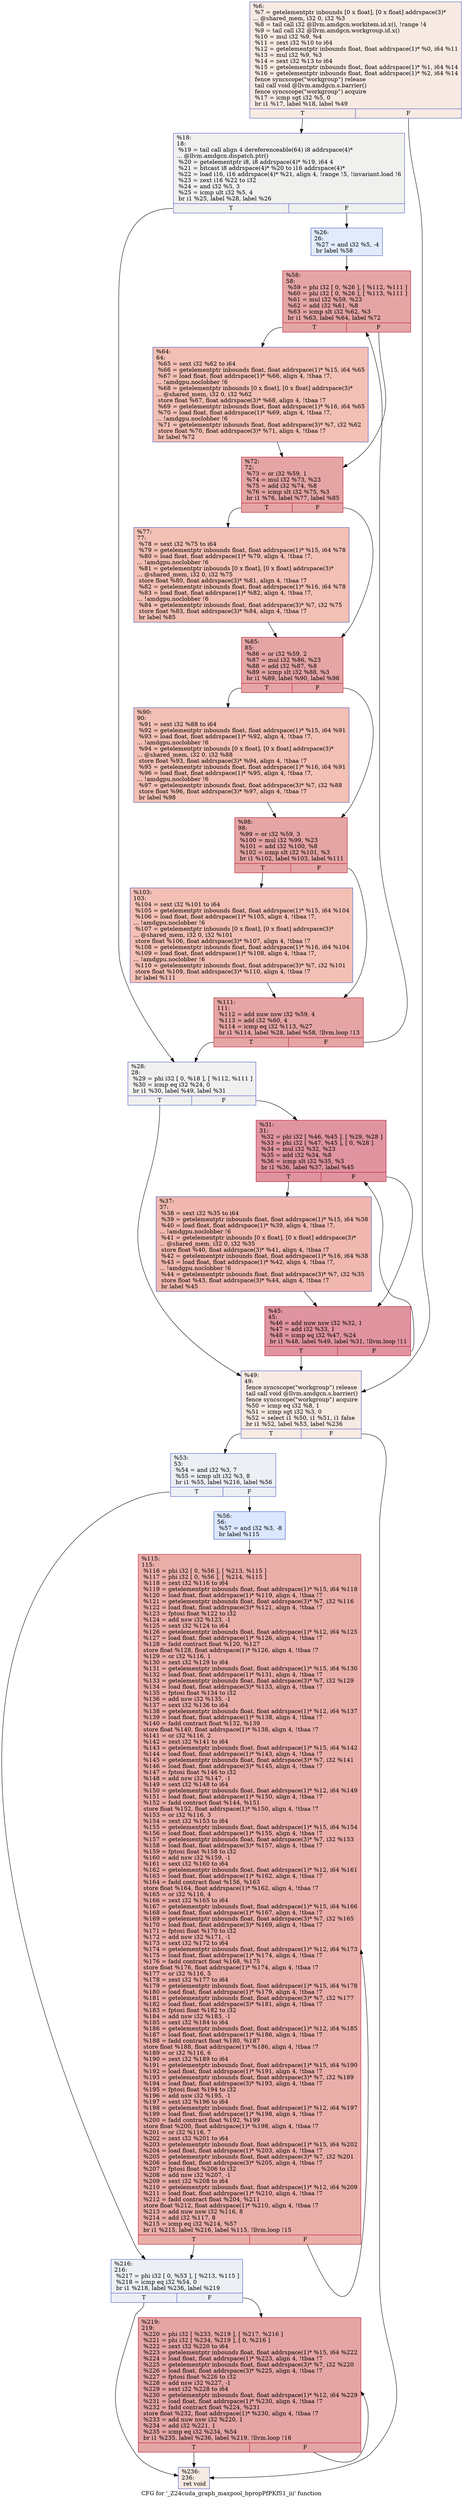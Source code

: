 digraph "CFG for '_Z24cuda_graph_maxpool_bpropPfPKfS1_iii' function" {
	label="CFG for '_Z24cuda_graph_maxpool_bpropPfPKfS1_iii' function";

	Node0x586dba0 [shape=record,color="#3d50c3ff", style=filled, fillcolor="#eed0c070",label="{%6:\l  %7 = getelementptr inbounds [0 x float], [0 x float] addrspace(3)*\l... @shared_mem, i32 0, i32 %3\l  %8 = tail call i32 @llvm.amdgcn.workitem.id.x(), !range !4\l  %9 = tail call i32 @llvm.amdgcn.workgroup.id.x()\l  %10 = mul i32 %9, %4\l  %11 = zext i32 %10 to i64\l  %12 = getelementptr inbounds float, float addrspace(1)* %0, i64 %11\l  %13 = mul i32 %9, %3\l  %14 = zext i32 %13 to i64\l  %15 = getelementptr inbounds float, float addrspace(1)* %1, i64 %14\l  %16 = getelementptr inbounds float, float addrspace(1)* %2, i64 %14\l  fence syncscope(\"workgroup\") release\l  tail call void @llvm.amdgcn.s.barrier()\l  fence syncscope(\"workgroup\") acquire\l  %17 = icmp sgt i32 %5, 0\l  br i1 %17, label %18, label %49\l|{<s0>T|<s1>F}}"];
	Node0x586dba0:s0 -> Node0x586fa60;
	Node0x586dba0:s1 -> Node0x586faf0;
	Node0x586fa60 [shape=record,color="#3d50c3ff", style=filled, fillcolor="#dedcdb70",label="{%18:\l18:                                               \l  %19 = tail call align 4 dereferenceable(64) i8 addrspace(4)*\l... @llvm.amdgcn.dispatch.ptr()\l  %20 = getelementptr i8, i8 addrspace(4)* %19, i64 4\l  %21 = bitcast i8 addrspace(4)* %20 to i16 addrspace(4)*\l  %22 = load i16, i16 addrspace(4)* %21, align 4, !range !5, !invariant.load !6\l  %23 = zext i16 %22 to i32\l  %24 = and i32 %5, 3\l  %25 = icmp ult i32 %5, 4\l  br i1 %25, label %28, label %26\l|{<s0>T|<s1>F}}"];
	Node0x586fa60:s0 -> Node0x5870480;
	Node0x586fa60:s1 -> Node0x5870510;
	Node0x5870510 [shape=record,color="#3d50c3ff", style=filled, fillcolor="#bbd1f870",label="{%26:\l26:                                               \l  %27 = and i32 %5, -4\l  br label %58\l}"];
	Node0x5870510 -> Node0x5870710;
	Node0x5870480 [shape=record,color="#3d50c3ff", style=filled, fillcolor="#dedcdb70",label="{%28:\l28:                                               \l  %29 = phi i32 [ 0, %18 ], [ %112, %111 ]\l  %30 = icmp eq i32 %24, 0\l  br i1 %30, label %49, label %31\l|{<s0>T|<s1>F}}"];
	Node0x5870480:s0 -> Node0x586faf0;
	Node0x5870480:s1 -> Node0x58709d0;
	Node0x58709d0 [shape=record,color="#b70d28ff", style=filled, fillcolor="#b70d2870",label="{%31:\l31:                                               \l  %32 = phi i32 [ %46, %45 ], [ %29, %28 ]\l  %33 = phi i32 [ %47, %45 ], [ 0, %28 ]\l  %34 = mul i32 %32, %23\l  %35 = add i32 %34, %8\l  %36 = icmp slt i32 %35, %3\l  br i1 %36, label %37, label %45\l|{<s0>T|<s1>F}}"];
	Node0x58709d0:s0 -> Node0x586f700;
	Node0x58709d0:s1 -> Node0x5870b40;
	Node0x586f700 [shape=record,color="#3d50c3ff", style=filled, fillcolor="#dc5d4a70",label="{%37:\l37:                                               \l  %38 = sext i32 %35 to i64\l  %39 = getelementptr inbounds float, float addrspace(1)* %15, i64 %38\l  %40 = load float, float addrspace(1)* %39, align 4, !tbaa !7,\l... !amdgpu.noclobber !6\l  %41 = getelementptr inbounds [0 x float], [0 x float] addrspace(3)*\l... @shared_mem, i32 0, i32 %35\l  store float %40, float addrspace(3)* %41, align 4, !tbaa !7\l  %42 = getelementptr inbounds float, float addrspace(1)* %16, i64 %38\l  %43 = load float, float addrspace(1)* %42, align 4, !tbaa !7,\l... !amdgpu.noclobber !6\l  %44 = getelementptr inbounds float, float addrspace(3)* %7, i32 %35\l  store float %43, float addrspace(3)* %44, align 4, !tbaa !7\l  br label %45\l}"];
	Node0x586f700 -> Node0x5870b40;
	Node0x5870b40 [shape=record,color="#b70d28ff", style=filled, fillcolor="#b70d2870",label="{%45:\l45:                                               \l  %46 = add nuw nsw i32 %32, 1\l  %47 = add i32 %33, 1\l  %48 = icmp eq i32 %47, %24\l  br i1 %48, label %49, label %31, !llvm.loop !11\l|{<s0>T|<s1>F}}"];
	Node0x5870b40:s0 -> Node0x586faf0;
	Node0x5870b40:s1 -> Node0x58709d0;
	Node0x586faf0 [shape=record,color="#3d50c3ff", style=filled, fillcolor="#eed0c070",label="{%49:\l49:                                               \l  fence syncscope(\"workgroup\") release\l  tail call void @llvm.amdgcn.s.barrier()\l  fence syncscope(\"workgroup\") acquire\l  %50 = icmp eq i32 %8, 1\l  %51 = icmp sgt i32 %3, 0\l  %52 = select i1 %50, i1 %51, i1 false\l  br i1 %52, label %53, label %236\l|{<s0>T|<s1>F}}"];
	Node0x586faf0:s0 -> Node0x5872b40;
	Node0x586faf0:s1 -> Node0x5872b90;
	Node0x5872b40 [shape=record,color="#3d50c3ff", style=filled, fillcolor="#d4dbe670",label="{%53:\l53:                                               \l  %54 = and i32 %3, 7\l  %55 = icmp ult i32 %3, 8\l  br i1 %55, label %216, label %56\l|{<s0>T|<s1>F}}"];
	Node0x5872b40:s0 -> Node0x5872e20;
	Node0x5872b40:s1 -> Node0x5872e70;
	Node0x5872e70 [shape=record,color="#3d50c3ff", style=filled, fillcolor="#aec9fc70",label="{%56:\l56:                                               \l  %57 = and i32 %3, -8\l  br label %115\l}"];
	Node0x5872e70 -> Node0x5873070;
	Node0x5870710 [shape=record,color="#b70d28ff", style=filled, fillcolor="#c5333470",label="{%58:\l58:                                               \l  %59 = phi i32 [ 0, %26 ], [ %112, %111 ]\l  %60 = phi i32 [ 0, %26 ], [ %113, %111 ]\l  %61 = mul i32 %59, %23\l  %62 = add i32 %61, %8\l  %63 = icmp slt i32 %62, %3\l  br i1 %63, label %64, label %72\l|{<s0>T|<s1>F}}"];
	Node0x5870710:s0 -> Node0x5873470;
	Node0x5870710:s1 -> Node0x5873500;
	Node0x5873470 [shape=record,color="#3d50c3ff", style=filled, fillcolor="#e5705870",label="{%64:\l64:                                               \l  %65 = sext i32 %62 to i64\l  %66 = getelementptr inbounds float, float addrspace(1)* %15, i64 %65\l  %67 = load float, float addrspace(1)* %66, align 4, !tbaa !7,\l... !amdgpu.noclobber !6\l  %68 = getelementptr inbounds [0 x float], [0 x float] addrspace(3)*\l... @shared_mem, i32 0, i32 %62\l  store float %67, float addrspace(3)* %68, align 4, !tbaa !7\l  %69 = getelementptr inbounds float, float addrspace(1)* %16, i64 %65\l  %70 = load float, float addrspace(1)* %69, align 4, !tbaa !7,\l... !amdgpu.noclobber !6\l  %71 = getelementptr inbounds float, float addrspace(3)* %7, i32 %62\l  store float %70, float addrspace(3)* %71, align 4, !tbaa !7\l  br label %72\l}"];
	Node0x5873470 -> Node0x5873500;
	Node0x5873500 [shape=record,color="#b70d28ff", style=filled, fillcolor="#c5333470",label="{%72:\l72:                                               \l  %73 = or i32 %59, 1\l  %74 = mul i32 %73, %23\l  %75 = add i32 %74, %8\l  %76 = icmp slt i32 %75, %3\l  br i1 %76, label %77, label %85\l|{<s0>T|<s1>F}}"];
	Node0x5873500:s0 -> Node0x5874090;
	Node0x5873500:s1 -> Node0x58740e0;
	Node0x5874090 [shape=record,color="#3d50c3ff", style=filled, fillcolor="#e5705870",label="{%77:\l77:                                               \l  %78 = sext i32 %75 to i64\l  %79 = getelementptr inbounds float, float addrspace(1)* %15, i64 %78\l  %80 = load float, float addrspace(1)* %79, align 4, !tbaa !7,\l... !amdgpu.noclobber !6\l  %81 = getelementptr inbounds [0 x float], [0 x float] addrspace(3)*\l... @shared_mem, i32 0, i32 %75\l  store float %80, float addrspace(3)* %81, align 4, !tbaa !7\l  %82 = getelementptr inbounds float, float addrspace(1)* %16, i64 %78\l  %83 = load float, float addrspace(1)* %82, align 4, !tbaa !7,\l... !amdgpu.noclobber !6\l  %84 = getelementptr inbounds float, float addrspace(3)* %7, i32 %75\l  store float %83, float addrspace(3)* %84, align 4, !tbaa !7\l  br label %85\l}"];
	Node0x5874090 -> Node0x58740e0;
	Node0x58740e0 [shape=record,color="#b70d28ff", style=filled, fillcolor="#c5333470",label="{%85:\l85:                                               \l  %86 = or i32 %59, 2\l  %87 = mul i32 %86, %23\l  %88 = add i32 %87, %8\l  %89 = icmp slt i32 %88, %3\l  br i1 %89, label %90, label %98\l|{<s0>T|<s1>F}}"];
	Node0x58740e0:s0 -> Node0x5874a20;
	Node0x58740e0:s1 -> Node0x5874a70;
	Node0x5874a20 [shape=record,color="#3d50c3ff", style=filled, fillcolor="#e5705870",label="{%90:\l90:                                               \l  %91 = sext i32 %88 to i64\l  %92 = getelementptr inbounds float, float addrspace(1)* %15, i64 %91\l  %93 = load float, float addrspace(1)* %92, align 4, !tbaa !7,\l... !amdgpu.noclobber !6\l  %94 = getelementptr inbounds [0 x float], [0 x float] addrspace(3)*\l... @shared_mem, i32 0, i32 %88\l  store float %93, float addrspace(3)* %94, align 4, !tbaa !7\l  %95 = getelementptr inbounds float, float addrspace(1)* %16, i64 %91\l  %96 = load float, float addrspace(1)* %95, align 4, !tbaa !7,\l... !amdgpu.noclobber !6\l  %97 = getelementptr inbounds float, float addrspace(3)* %7, i32 %88\l  store float %96, float addrspace(3)* %97, align 4, !tbaa !7\l  br label %98\l}"];
	Node0x5874a20 -> Node0x5874a70;
	Node0x5874a70 [shape=record,color="#b70d28ff", style=filled, fillcolor="#c5333470",label="{%98:\l98:                                               \l  %99 = or i32 %59, 3\l  %100 = mul i32 %99, %23\l  %101 = add i32 %100, %8\l  %102 = icmp slt i32 %101, %3\l  br i1 %102, label %103, label %111\l|{<s0>T|<s1>F}}"];
	Node0x5874a70:s0 -> Node0x58753e0;
	Node0x5874a70:s1 -> Node0x5870800;
	Node0x58753e0 [shape=record,color="#3d50c3ff", style=filled, fillcolor="#e5705870",label="{%103:\l103:                                              \l  %104 = sext i32 %101 to i64\l  %105 = getelementptr inbounds float, float addrspace(1)* %15, i64 %104\l  %106 = load float, float addrspace(1)* %105, align 4, !tbaa !7,\l... !amdgpu.noclobber !6\l  %107 = getelementptr inbounds [0 x float], [0 x float] addrspace(3)*\l... @shared_mem, i32 0, i32 %101\l  store float %106, float addrspace(3)* %107, align 4, !tbaa !7\l  %108 = getelementptr inbounds float, float addrspace(1)* %16, i64 %104\l  %109 = load float, float addrspace(1)* %108, align 4, !tbaa !7,\l... !amdgpu.noclobber !6\l  %110 = getelementptr inbounds float, float addrspace(3)* %7, i32 %101\l  store float %109, float addrspace(3)* %110, align 4, !tbaa !7\l  br label %111\l}"];
	Node0x58753e0 -> Node0x5870800;
	Node0x5870800 [shape=record,color="#b70d28ff", style=filled, fillcolor="#c5333470",label="{%111:\l111:                                              \l  %112 = add nuw nsw i32 %59, 4\l  %113 = add i32 %60, 4\l  %114 = icmp eq i32 %113, %27\l  br i1 %114, label %28, label %58, !llvm.loop !13\l|{<s0>T|<s1>F}}"];
	Node0x5870800:s0 -> Node0x5870480;
	Node0x5870800:s1 -> Node0x5870710;
	Node0x5873070 [shape=record,color="#b70d28ff", style=filled, fillcolor="#d0473d70",label="{%115:\l115:                                              \l  %116 = phi i32 [ 0, %56 ], [ %213, %115 ]\l  %117 = phi i32 [ 0, %56 ], [ %214, %115 ]\l  %118 = zext i32 %116 to i64\l  %119 = getelementptr inbounds float, float addrspace(1)* %15, i64 %118\l  %120 = load float, float addrspace(1)* %119, align 4, !tbaa !7\l  %121 = getelementptr inbounds float, float addrspace(3)* %7, i32 %116\l  %122 = load float, float addrspace(3)* %121, align 4, !tbaa !7\l  %123 = fptosi float %122 to i32\l  %124 = add nsw i32 %123, -1\l  %125 = sext i32 %124 to i64\l  %126 = getelementptr inbounds float, float addrspace(1)* %12, i64 %125\l  %127 = load float, float addrspace(1)* %126, align 4, !tbaa !7\l  %128 = fadd contract float %120, %127\l  store float %128, float addrspace(1)* %126, align 4, !tbaa !7\l  %129 = or i32 %116, 1\l  %130 = zext i32 %129 to i64\l  %131 = getelementptr inbounds float, float addrspace(1)* %15, i64 %130\l  %132 = load float, float addrspace(1)* %131, align 4, !tbaa !7\l  %133 = getelementptr inbounds float, float addrspace(3)* %7, i32 %129\l  %134 = load float, float addrspace(3)* %133, align 4, !tbaa !7\l  %135 = fptosi float %134 to i32\l  %136 = add nsw i32 %135, -1\l  %137 = sext i32 %136 to i64\l  %138 = getelementptr inbounds float, float addrspace(1)* %12, i64 %137\l  %139 = load float, float addrspace(1)* %138, align 4, !tbaa !7\l  %140 = fadd contract float %132, %139\l  store float %140, float addrspace(1)* %138, align 4, !tbaa !7\l  %141 = or i32 %116, 2\l  %142 = zext i32 %141 to i64\l  %143 = getelementptr inbounds float, float addrspace(1)* %15, i64 %142\l  %144 = load float, float addrspace(1)* %143, align 4, !tbaa !7\l  %145 = getelementptr inbounds float, float addrspace(3)* %7, i32 %141\l  %146 = load float, float addrspace(3)* %145, align 4, !tbaa !7\l  %147 = fptosi float %146 to i32\l  %148 = add nsw i32 %147, -1\l  %149 = sext i32 %148 to i64\l  %150 = getelementptr inbounds float, float addrspace(1)* %12, i64 %149\l  %151 = load float, float addrspace(1)* %150, align 4, !tbaa !7\l  %152 = fadd contract float %144, %151\l  store float %152, float addrspace(1)* %150, align 4, !tbaa !7\l  %153 = or i32 %116, 3\l  %154 = zext i32 %153 to i64\l  %155 = getelementptr inbounds float, float addrspace(1)* %15, i64 %154\l  %156 = load float, float addrspace(1)* %155, align 4, !tbaa !7\l  %157 = getelementptr inbounds float, float addrspace(3)* %7, i32 %153\l  %158 = load float, float addrspace(3)* %157, align 4, !tbaa !7\l  %159 = fptosi float %158 to i32\l  %160 = add nsw i32 %159, -1\l  %161 = sext i32 %160 to i64\l  %162 = getelementptr inbounds float, float addrspace(1)* %12, i64 %161\l  %163 = load float, float addrspace(1)* %162, align 4, !tbaa !7\l  %164 = fadd contract float %156, %163\l  store float %164, float addrspace(1)* %162, align 4, !tbaa !7\l  %165 = or i32 %116, 4\l  %166 = zext i32 %165 to i64\l  %167 = getelementptr inbounds float, float addrspace(1)* %15, i64 %166\l  %168 = load float, float addrspace(1)* %167, align 4, !tbaa !7\l  %169 = getelementptr inbounds float, float addrspace(3)* %7, i32 %165\l  %170 = load float, float addrspace(3)* %169, align 4, !tbaa !7\l  %171 = fptosi float %170 to i32\l  %172 = add nsw i32 %171, -1\l  %173 = sext i32 %172 to i64\l  %174 = getelementptr inbounds float, float addrspace(1)* %12, i64 %173\l  %175 = load float, float addrspace(1)* %174, align 4, !tbaa !7\l  %176 = fadd contract float %168, %175\l  store float %176, float addrspace(1)* %174, align 4, !tbaa !7\l  %177 = or i32 %116, 5\l  %178 = zext i32 %177 to i64\l  %179 = getelementptr inbounds float, float addrspace(1)* %15, i64 %178\l  %180 = load float, float addrspace(1)* %179, align 4, !tbaa !7\l  %181 = getelementptr inbounds float, float addrspace(3)* %7, i32 %177\l  %182 = load float, float addrspace(3)* %181, align 4, !tbaa !7\l  %183 = fptosi float %182 to i32\l  %184 = add nsw i32 %183, -1\l  %185 = sext i32 %184 to i64\l  %186 = getelementptr inbounds float, float addrspace(1)* %12, i64 %185\l  %187 = load float, float addrspace(1)* %186, align 4, !tbaa !7\l  %188 = fadd contract float %180, %187\l  store float %188, float addrspace(1)* %186, align 4, !tbaa !7\l  %189 = or i32 %116, 6\l  %190 = zext i32 %189 to i64\l  %191 = getelementptr inbounds float, float addrspace(1)* %15, i64 %190\l  %192 = load float, float addrspace(1)* %191, align 4, !tbaa !7\l  %193 = getelementptr inbounds float, float addrspace(3)* %7, i32 %189\l  %194 = load float, float addrspace(3)* %193, align 4, !tbaa !7\l  %195 = fptosi float %194 to i32\l  %196 = add nsw i32 %195, -1\l  %197 = sext i32 %196 to i64\l  %198 = getelementptr inbounds float, float addrspace(1)* %12, i64 %197\l  %199 = load float, float addrspace(1)* %198, align 4, !tbaa !7\l  %200 = fadd contract float %192, %199\l  store float %200, float addrspace(1)* %198, align 4, !tbaa !7\l  %201 = or i32 %116, 7\l  %202 = zext i32 %201 to i64\l  %203 = getelementptr inbounds float, float addrspace(1)* %15, i64 %202\l  %204 = load float, float addrspace(1)* %203, align 4, !tbaa !7\l  %205 = getelementptr inbounds float, float addrspace(3)* %7, i32 %201\l  %206 = load float, float addrspace(3)* %205, align 4, !tbaa !7\l  %207 = fptosi float %206 to i32\l  %208 = add nsw i32 %207, -1\l  %209 = sext i32 %208 to i64\l  %210 = getelementptr inbounds float, float addrspace(1)* %12, i64 %209\l  %211 = load float, float addrspace(1)* %210, align 4, !tbaa !7\l  %212 = fadd contract float %204, %211\l  store float %212, float addrspace(1)* %210, align 4, !tbaa !7\l  %213 = add nuw nsw i32 %116, 8\l  %214 = add i32 %117, 8\l  %215 = icmp eq i32 %214, %57\l  br i1 %215, label %216, label %115, !llvm.loop !15\l|{<s0>T|<s1>F}}"];
	Node0x5873070:s0 -> Node0x5872e20;
	Node0x5873070:s1 -> Node0x5873070;
	Node0x5872e20 [shape=record,color="#3d50c3ff", style=filled, fillcolor="#d4dbe670",label="{%216:\l216:                                              \l  %217 = phi i32 [ 0, %53 ], [ %213, %115 ]\l  %218 = icmp eq i32 %54, 0\l  br i1 %218, label %236, label %219\l|{<s0>T|<s1>F}}"];
	Node0x5872e20:s0 -> Node0x5872b90;
	Node0x5872e20:s1 -> Node0x587ad80;
	Node0x587ad80 [shape=record,color="#b70d28ff", style=filled, fillcolor="#c5333470",label="{%219:\l219:                                              \l  %220 = phi i32 [ %233, %219 ], [ %217, %216 ]\l  %221 = phi i32 [ %234, %219 ], [ 0, %216 ]\l  %222 = zext i32 %220 to i64\l  %223 = getelementptr inbounds float, float addrspace(1)* %15, i64 %222\l  %224 = load float, float addrspace(1)* %223, align 4, !tbaa !7\l  %225 = getelementptr inbounds float, float addrspace(3)* %7, i32 %220\l  %226 = load float, float addrspace(3)* %225, align 4, !tbaa !7\l  %227 = fptosi float %226 to i32\l  %228 = add nsw i32 %227, -1\l  %229 = sext i32 %228 to i64\l  %230 = getelementptr inbounds float, float addrspace(1)* %12, i64 %229\l  %231 = load float, float addrspace(1)* %230, align 4, !tbaa !7\l  %232 = fadd contract float %224, %231\l  store float %232, float addrspace(1)* %230, align 4, !tbaa !7\l  %233 = add nuw nsw i32 %220, 1\l  %234 = add i32 %221, 1\l  %235 = icmp eq i32 %234, %54\l  br i1 %235, label %236, label %219, !llvm.loop !16\l|{<s0>T|<s1>F}}"];
	Node0x587ad80:s0 -> Node0x5872b90;
	Node0x587ad80:s1 -> Node0x587ad80;
	Node0x5872b90 [shape=record,color="#3d50c3ff", style=filled, fillcolor="#eed0c070",label="{%236:\l236:                                              \l  ret void\l}"];
}
